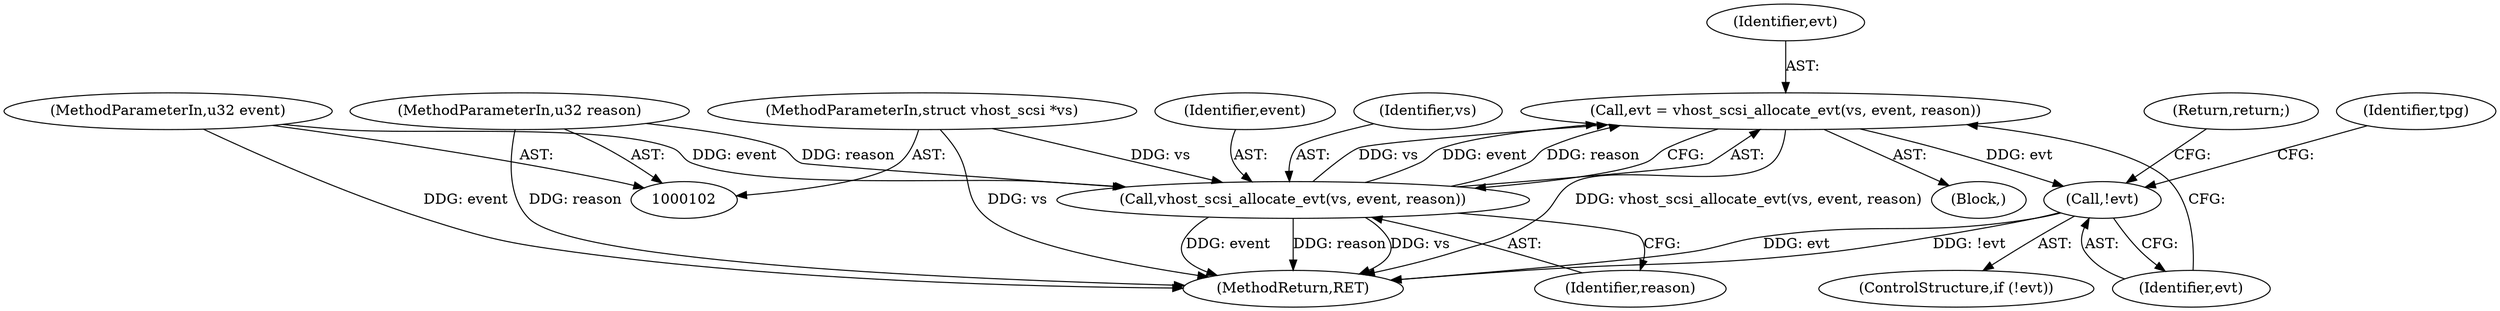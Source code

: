 digraph "0_linux_59c816c1f24df0204e01851431d3bab3eb76719c_0@API" {
"1000110" [label="(Call,evt = vhost_scsi_allocate_evt(vs, event, reason))"];
"1000112" [label="(Call,vhost_scsi_allocate_evt(vs, event, reason))"];
"1000103" [label="(MethodParameterIn,struct vhost_scsi *vs)"];
"1000106" [label="(MethodParameterIn,u32 event)"];
"1000107" [label="(MethodParameterIn,u32 reason)"];
"1000117" [label="(Call,!evt)"];
"1000116" [label="(ControlStructure,if (!evt))"];
"1000122" [label="(Identifier,tpg)"];
"1000114" [label="(Identifier,event)"];
"1000106" [label="(MethodParameterIn,u32 event)"];
"1000112" [label="(Call,vhost_scsi_allocate_evt(vs, event, reason))"];
"1000107" [label="(MethodParameterIn,u32 reason)"];
"1000118" [label="(Identifier,evt)"];
"1000117" [label="(Call,!evt)"];
"1000115" [label="(Identifier,reason)"];
"1000199" [label="(MethodReturn,RET)"];
"1000108" [label="(Block,)"];
"1000119" [label="(Return,return;)"];
"1000113" [label="(Identifier,vs)"];
"1000103" [label="(MethodParameterIn,struct vhost_scsi *vs)"];
"1000111" [label="(Identifier,evt)"];
"1000110" [label="(Call,evt = vhost_scsi_allocate_evt(vs, event, reason))"];
"1000110" -> "1000108"  [label="AST: "];
"1000110" -> "1000112"  [label="CFG: "];
"1000111" -> "1000110"  [label="AST: "];
"1000112" -> "1000110"  [label="AST: "];
"1000118" -> "1000110"  [label="CFG: "];
"1000110" -> "1000199"  [label="DDG: vhost_scsi_allocate_evt(vs, event, reason)"];
"1000112" -> "1000110"  [label="DDG: vs"];
"1000112" -> "1000110"  [label="DDG: event"];
"1000112" -> "1000110"  [label="DDG: reason"];
"1000110" -> "1000117"  [label="DDG: evt"];
"1000112" -> "1000115"  [label="CFG: "];
"1000113" -> "1000112"  [label="AST: "];
"1000114" -> "1000112"  [label="AST: "];
"1000115" -> "1000112"  [label="AST: "];
"1000112" -> "1000199"  [label="DDG: event"];
"1000112" -> "1000199"  [label="DDG: reason"];
"1000112" -> "1000199"  [label="DDG: vs"];
"1000103" -> "1000112"  [label="DDG: vs"];
"1000106" -> "1000112"  [label="DDG: event"];
"1000107" -> "1000112"  [label="DDG: reason"];
"1000103" -> "1000102"  [label="AST: "];
"1000103" -> "1000199"  [label="DDG: vs"];
"1000106" -> "1000102"  [label="AST: "];
"1000106" -> "1000199"  [label="DDG: event"];
"1000107" -> "1000102"  [label="AST: "];
"1000107" -> "1000199"  [label="DDG: reason"];
"1000117" -> "1000116"  [label="AST: "];
"1000117" -> "1000118"  [label="CFG: "];
"1000118" -> "1000117"  [label="AST: "];
"1000119" -> "1000117"  [label="CFG: "];
"1000122" -> "1000117"  [label="CFG: "];
"1000117" -> "1000199"  [label="DDG: evt"];
"1000117" -> "1000199"  [label="DDG: !evt"];
}
